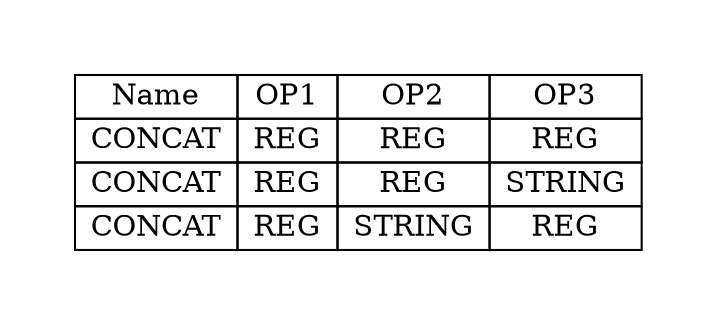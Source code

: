 digraph{
graph [pad="0.5", nodesep="0.5", ranksep="2" ]
node [shape=plain]
Foo [label=<
<table border="0" cellborder="1" cellspacing="0">
<tr><td> Name </td> <td> OP1 </td><td> OP2 </td><td> OP3 </td> </tr>
<tr><td> CONCAT </td><td> REG </td><td> REG </td><td> REG </td> </tr>
<tr><td> CONCAT </td><td> REG </td><td> REG </td><td> STRING </td> </tr>
<tr><td> CONCAT </td><td> REG </td><td> STRING </td><td> REG </td> </tr>
</table>>];
}
